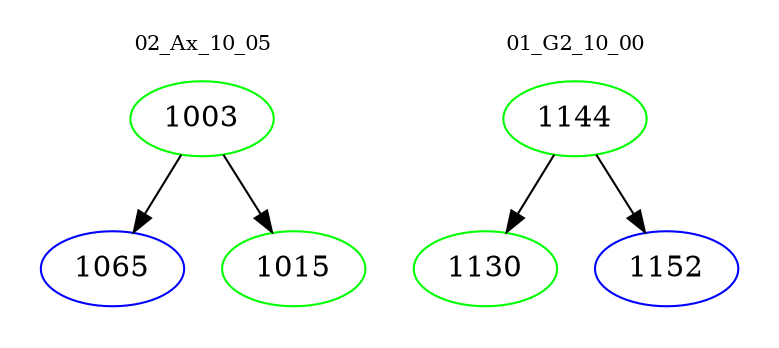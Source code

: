digraph{
subgraph cluster_0 {
color = white
label = "02_Ax_10_05";
fontsize=10;
T0_1003 [label="1003", color="green"]
T0_1003 -> T0_1065 [color="black"]
T0_1065 [label="1065", color="blue"]
T0_1003 -> T0_1015 [color="black"]
T0_1015 [label="1015", color="green"]
}
subgraph cluster_1 {
color = white
label = "01_G2_10_00";
fontsize=10;
T1_1144 [label="1144", color="green"]
T1_1144 -> T1_1130 [color="black"]
T1_1130 [label="1130", color="green"]
T1_1144 -> T1_1152 [color="black"]
T1_1152 [label="1152", color="blue"]
}
}
